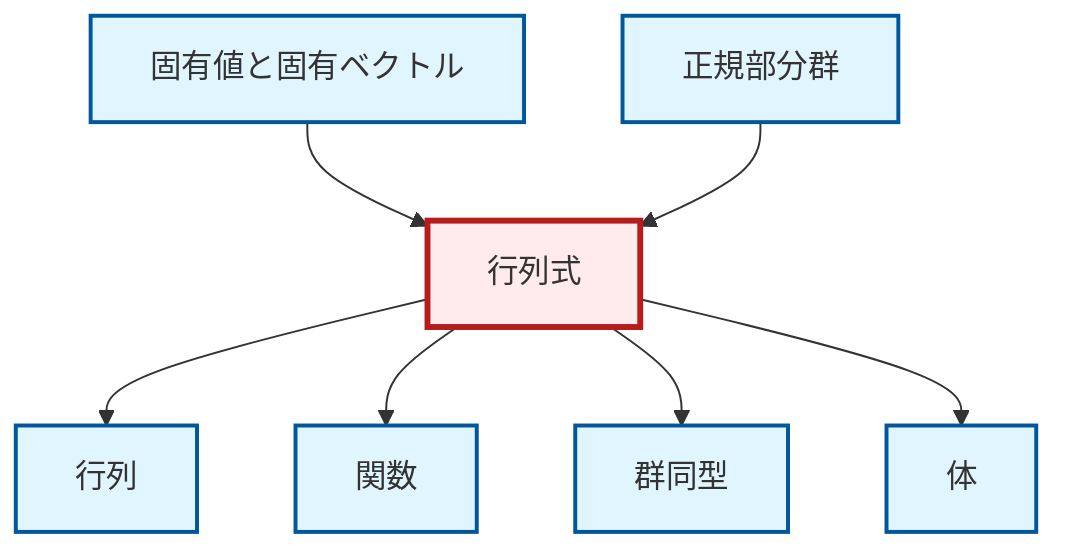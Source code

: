 graph TD
    classDef definition fill:#e1f5fe,stroke:#01579b,stroke-width:2px
    classDef theorem fill:#f3e5f5,stroke:#4a148c,stroke-width:2px
    classDef axiom fill:#fff3e0,stroke:#e65100,stroke-width:2px
    classDef example fill:#e8f5e9,stroke:#1b5e20,stroke-width:2px
    classDef current fill:#ffebee,stroke:#b71c1c,stroke-width:3px
    def-eigenvalue-eigenvector["固有値と固有ベクトル"]:::definition
    def-matrix["行列"]:::definition
    def-field["体"]:::definition
    def-determinant["行列式"]:::definition
    def-function["関数"]:::definition
    def-normal-subgroup["正規部分群"]:::definition
    def-isomorphism["群同型"]:::definition
    def-determinant --> def-matrix
    def-determinant --> def-function
    def-determinant --> def-isomorphism
    def-eigenvalue-eigenvector --> def-determinant
    def-normal-subgroup --> def-determinant
    def-determinant --> def-field
    class def-determinant current